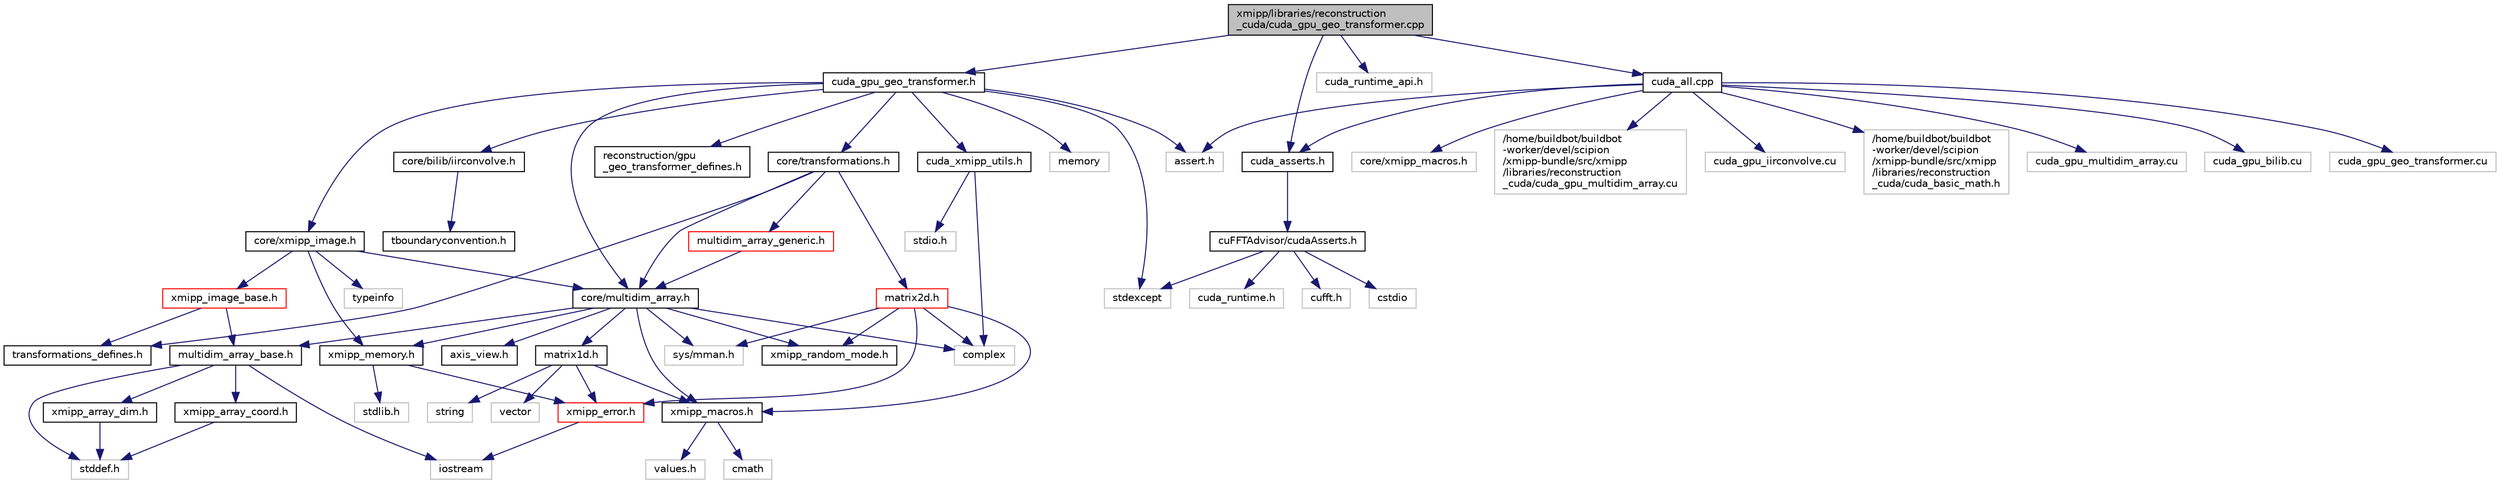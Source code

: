 digraph "xmipp/libraries/reconstruction_cuda/cuda_gpu_geo_transformer.cpp"
{
  edge [fontname="Helvetica",fontsize="10",labelfontname="Helvetica",labelfontsize="10"];
  node [fontname="Helvetica",fontsize="10",shape=record];
  Node0 [label="xmipp/libraries/reconstruction\l_cuda/cuda_gpu_geo_transformer.cpp",height=0.2,width=0.4,color="black", fillcolor="grey75", style="filled", fontcolor="black"];
  Node0 -> Node1 [color="midnightblue",fontsize="10",style="solid",fontname="Helvetica"];
  Node1 [label="cuda_gpu_geo_transformer.h",height=0.2,width=0.4,color="black", fillcolor="white", style="filled",URL="$cuda__gpu__geo__transformer_8h.html"];
  Node1 -> Node2 [color="midnightblue",fontsize="10",style="solid",fontname="Helvetica"];
  Node2 [label="assert.h",height=0.2,width=0.4,color="grey75", fillcolor="white", style="filled"];
  Node1 -> Node3 [color="midnightblue",fontsize="10",style="solid",fontname="Helvetica"];
  Node3 [label="stdexcept",height=0.2,width=0.4,color="grey75", fillcolor="white", style="filled"];
  Node1 -> Node4 [color="midnightblue",fontsize="10",style="solid",fontname="Helvetica"];
  Node4 [label="memory",height=0.2,width=0.4,color="grey75", fillcolor="white", style="filled"];
  Node1 -> Node5 [color="midnightblue",fontsize="10",style="solid",fontname="Helvetica"];
  Node5 [label="core/multidim_array.h",height=0.2,width=0.4,color="black", fillcolor="white", style="filled",URL="$multidim__array_8h.html"];
  Node5 -> Node6 [color="midnightblue",fontsize="10",style="solid",fontname="Helvetica"];
  Node6 [label="xmipp_macros.h",height=0.2,width=0.4,color="black", fillcolor="white", style="filled",URL="$xmipp__macros_8h.html"];
  Node6 -> Node7 [color="midnightblue",fontsize="10",style="solid",fontname="Helvetica"];
  Node7 [label="values.h",height=0.2,width=0.4,color="grey75", fillcolor="white", style="filled"];
  Node6 -> Node8 [color="midnightblue",fontsize="10",style="solid",fontname="Helvetica"];
  Node8 [label="cmath",height=0.2,width=0.4,color="grey75", fillcolor="white", style="filled"];
  Node5 -> Node9 [color="midnightblue",fontsize="10",style="solid",fontname="Helvetica"];
  Node9 [label="sys/mman.h",height=0.2,width=0.4,color="grey75", fillcolor="white", style="filled"];
  Node5 -> Node10 [color="midnightblue",fontsize="10",style="solid",fontname="Helvetica"];
  Node10 [label="complex",height=0.2,width=0.4,color="grey75", fillcolor="white", style="filled"];
  Node5 -> Node11 [color="midnightblue",fontsize="10",style="solid",fontname="Helvetica"];
  Node11 [label="matrix1d.h",height=0.2,width=0.4,color="black", fillcolor="white", style="filled",URL="$matrix1d_8h.html"];
  Node11 -> Node12 [color="midnightblue",fontsize="10",style="solid",fontname="Helvetica"];
  Node12 [label="string",height=0.2,width=0.4,color="grey75", fillcolor="white", style="filled"];
  Node11 -> Node13 [color="midnightblue",fontsize="10",style="solid",fontname="Helvetica"];
  Node13 [label="vector",height=0.2,width=0.4,color="grey75", fillcolor="white", style="filled"];
  Node11 -> Node14 [color="midnightblue",fontsize="10",style="solid",fontname="Helvetica"];
  Node14 [label="xmipp_error.h",height=0.2,width=0.4,color="red", fillcolor="white", style="filled",URL="$xmipp__error_8h.html"];
  Node14 -> Node15 [color="midnightblue",fontsize="10",style="solid",fontname="Helvetica"];
  Node15 [label="iostream",height=0.2,width=0.4,color="grey75", fillcolor="white", style="filled"];
  Node11 -> Node6 [color="midnightblue",fontsize="10",style="solid",fontname="Helvetica"];
  Node5 -> Node18 [color="midnightblue",fontsize="10",style="solid",fontname="Helvetica"];
  Node18 [label="xmipp_random_mode.h",height=0.2,width=0.4,color="black", fillcolor="white", style="filled",URL="$xmipp__random__mode_8h.html"];
  Node5 -> Node19 [color="midnightblue",fontsize="10",style="solid",fontname="Helvetica"];
  Node19 [label="multidim_array_base.h",height=0.2,width=0.4,color="black", fillcolor="white", style="filled",URL="$multidim__array__base_8h.html"];
  Node19 -> Node20 [color="midnightblue",fontsize="10",style="solid",fontname="Helvetica"];
  Node20 [label="stddef.h",height=0.2,width=0.4,color="grey75", fillcolor="white", style="filled"];
  Node19 -> Node15 [color="midnightblue",fontsize="10",style="solid",fontname="Helvetica"];
  Node19 -> Node21 [color="midnightblue",fontsize="10",style="solid",fontname="Helvetica"];
  Node21 [label="xmipp_array_dim.h",height=0.2,width=0.4,color="black", fillcolor="white", style="filled",URL="$xmipp__array__dim_8h.html"];
  Node21 -> Node20 [color="midnightblue",fontsize="10",style="solid",fontname="Helvetica"];
  Node19 -> Node22 [color="midnightblue",fontsize="10",style="solid",fontname="Helvetica"];
  Node22 [label="xmipp_array_coord.h",height=0.2,width=0.4,color="black", fillcolor="white", style="filled",URL="$xmipp__array__coord_8h.html"];
  Node22 -> Node20 [color="midnightblue",fontsize="10",style="solid",fontname="Helvetica"];
  Node5 -> Node23 [color="midnightblue",fontsize="10",style="solid",fontname="Helvetica"];
  Node23 [label="xmipp_memory.h",height=0.2,width=0.4,color="black", fillcolor="white", style="filled",URL="$xmipp__memory_8h.html"];
  Node23 -> Node24 [color="midnightblue",fontsize="10",style="solid",fontname="Helvetica"];
  Node24 [label="stdlib.h",height=0.2,width=0.4,color="grey75", fillcolor="white", style="filled"];
  Node23 -> Node14 [color="midnightblue",fontsize="10",style="solid",fontname="Helvetica"];
  Node5 -> Node25 [color="midnightblue",fontsize="10",style="solid",fontname="Helvetica"];
  Node25 [label="axis_view.h",height=0.2,width=0.4,color="black", fillcolor="white", style="filled",URL="$axis__view_8h.html"];
  Node1 -> Node26 [color="midnightblue",fontsize="10",style="solid",fontname="Helvetica"];
  Node26 [label="core/transformations.h",height=0.2,width=0.4,color="black", fillcolor="white", style="filled",URL="$transformations_8h.html"];
  Node26 -> Node27 [color="midnightblue",fontsize="10",style="solid",fontname="Helvetica"];
  Node27 [label="matrix2d.h",height=0.2,width=0.4,color="red", fillcolor="white", style="filled",URL="$matrix2d_8h.html"];
  Node27 -> Node10 [color="midnightblue",fontsize="10",style="solid",fontname="Helvetica"];
  Node27 -> Node18 [color="midnightblue",fontsize="10",style="solid",fontname="Helvetica"];
  Node27 -> Node6 [color="midnightblue",fontsize="10",style="solid",fontname="Helvetica"];
  Node27 -> Node14 [color="midnightblue",fontsize="10",style="solid",fontname="Helvetica"];
  Node27 -> Node9 [color="midnightblue",fontsize="10",style="solid",fontname="Helvetica"];
  Node26 -> Node5 [color="midnightblue",fontsize="10",style="solid",fontname="Helvetica"];
  Node26 -> Node28 [color="midnightblue",fontsize="10",style="solid",fontname="Helvetica"];
  Node28 [label="multidim_array_generic.h",height=0.2,width=0.4,color="red", fillcolor="white", style="filled",URL="$multidim__array__generic_8h.html"];
  Node28 -> Node5 [color="midnightblue",fontsize="10",style="solid",fontname="Helvetica"];
  Node26 -> Node30 [color="midnightblue",fontsize="10",style="solid",fontname="Helvetica"];
  Node30 [label="transformations_defines.h",height=0.2,width=0.4,color="black", fillcolor="white", style="filled",URL="$transformations__defines_8h.html"];
  Node1 -> Node31 [color="midnightblue",fontsize="10",style="solid",fontname="Helvetica"];
  Node31 [label="core/xmipp_image.h",height=0.2,width=0.4,color="black", fillcolor="white", style="filled",URL="$xmipp__image_8h.html"];
  Node31 -> Node32 [color="midnightblue",fontsize="10",style="solid",fontname="Helvetica"];
  Node32 [label="typeinfo",height=0.2,width=0.4,color="grey75", fillcolor="white", style="filled"];
  Node31 -> Node5 [color="midnightblue",fontsize="10",style="solid",fontname="Helvetica"];
  Node31 -> Node33 [color="midnightblue",fontsize="10",style="solid",fontname="Helvetica"];
  Node33 [label="xmipp_image_base.h",height=0.2,width=0.4,color="red", fillcolor="white", style="filled",URL="$xmipp__image__base_8h.html"];
  Node33 -> Node19 [color="midnightblue",fontsize="10",style="solid",fontname="Helvetica"];
  Node33 -> Node30 [color="midnightblue",fontsize="10",style="solid",fontname="Helvetica"];
  Node31 -> Node23 [color="midnightblue",fontsize="10",style="solid",fontname="Helvetica"];
  Node1 -> Node59 [color="midnightblue",fontsize="10",style="solid",fontname="Helvetica"];
  Node59 [label="core/bilib/iirconvolve.h",height=0.2,width=0.4,color="black", fillcolor="white", style="filled",URL="$iirconvolve_8h.html"];
  Node59 -> Node60 [color="midnightblue",fontsize="10",style="solid",fontname="Helvetica"];
  Node60 [label="tboundaryconvention.h",height=0.2,width=0.4,color="black", fillcolor="white", style="filled",URL="$tboundaryconvention_8h.html"];
  Node1 -> Node61 [color="midnightblue",fontsize="10",style="solid",fontname="Helvetica"];
  Node61 [label="reconstruction/gpu\l_geo_transformer_defines.h",height=0.2,width=0.4,color="black", fillcolor="white", style="filled",URL="$gpu__geo__transformer__defines_8h.html"];
  Node1 -> Node62 [color="midnightblue",fontsize="10",style="solid",fontname="Helvetica"];
  Node62 [label="cuda_xmipp_utils.h",height=0.2,width=0.4,color="black", fillcolor="white", style="filled",URL="$cuda__xmipp__utils_8h.html"];
  Node62 -> Node63 [color="midnightblue",fontsize="10",style="solid",fontname="Helvetica"];
  Node63 [label="stdio.h",height=0.2,width=0.4,color="grey75", fillcolor="white", style="filled"];
  Node62 -> Node10 [color="midnightblue",fontsize="10",style="solid",fontname="Helvetica"];
  Node0 -> Node64 [color="midnightblue",fontsize="10",style="solid",fontname="Helvetica"];
  Node64 [label="cuda_asserts.h",height=0.2,width=0.4,color="black", fillcolor="white", style="filled",URL="$cuda__asserts_8h.html"];
  Node64 -> Node65 [color="midnightblue",fontsize="10",style="solid",fontname="Helvetica"];
  Node65 [label="cuFFTAdvisor/cudaAsserts.h",height=0.2,width=0.4,color="black", fillcolor="white", style="filled",URL="$cudaAsserts_8h.html"];
  Node65 -> Node66 [color="midnightblue",fontsize="10",style="solid",fontname="Helvetica"];
  Node66 [label="cuda_runtime.h",height=0.2,width=0.4,color="grey75", fillcolor="white", style="filled"];
  Node65 -> Node67 [color="midnightblue",fontsize="10",style="solid",fontname="Helvetica"];
  Node67 [label="cufft.h",height=0.2,width=0.4,color="grey75", fillcolor="white", style="filled"];
  Node65 -> Node68 [color="midnightblue",fontsize="10",style="solid",fontname="Helvetica"];
  Node68 [label="cstdio",height=0.2,width=0.4,color="grey75", fillcolor="white", style="filled"];
  Node65 -> Node3 [color="midnightblue",fontsize="10",style="solid",fontname="Helvetica"];
  Node0 -> Node69 [color="midnightblue",fontsize="10",style="solid",fontname="Helvetica"];
  Node69 [label="cuda_runtime_api.h",height=0.2,width=0.4,color="grey75", fillcolor="white", style="filled"];
  Node0 -> Node70 [color="midnightblue",fontsize="10",style="solid",fontname="Helvetica"];
  Node70 [label="cuda_all.cpp",height=0.2,width=0.4,color="black", fillcolor="white", style="filled",URL="$cuda__all_8cpp.html"];
  Node70 -> Node71 [color="midnightblue",fontsize="10",style="solid",fontname="Helvetica"];
  Node71 [label="cuda_gpu_bilib.cu",height=0.2,width=0.4,color="grey75", fillcolor="white", style="filled"];
  Node70 -> Node72 [color="midnightblue",fontsize="10",style="solid",fontname="Helvetica"];
  Node72 [label="cuda_gpu_geo_transformer.cu",height=0.2,width=0.4,color="grey75", fillcolor="white", style="filled"];
  Node70 -> Node73 [color="midnightblue",fontsize="10",style="solid",fontname="Helvetica"];
  Node73 [label="core/xmipp_macros.h",height=0.2,width=0.4,color="grey75", fillcolor="white", style="filled"];
  Node70 -> Node2 [color="midnightblue",fontsize="10",style="solid",fontname="Helvetica"];
  Node70 -> Node74 [color="midnightblue",fontsize="10",style="solid",fontname="Helvetica"];
  Node74 [label="/home/buildbot/buildbot\l-worker/devel/scipion\l/xmipp-bundle/src/xmipp\l/libraries/reconstruction\l_cuda/cuda_gpu_multidim_array.cu",height=0.2,width=0.4,color="grey75", fillcolor="white", style="filled"];
  Node70 -> Node75 [color="midnightblue",fontsize="10",style="solid",fontname="Helvetica"];
  Node75 [label="cuda_gpu_iirconvolve.cu",height=0.2,width=0.4,color="grey75", fillcolor="white", style="filled"];
  Node70 -> Node64 [color="midnightblue",fontsize="10",style="solid",fontname="Helvetica"];
  Node70 -> Node76 [color="midnightblue",fontsize="10",style="solid",fontname="Helvetica"];
  Node76 [label="/home/buildbot/buildbot\l-worker/devel/scipion\l/xmipp-bundle/src/xmipp\l/libraries/reconstruction\l_cuda/cuda_basic_math.h",height=0.2,width=0.4,color="grey75", fillcolor="white", style="filled"];
  Node70 -> Node77 [color="midnightblue",fontsize="10",style="solid",fontname="Helvetica"];
  Node77 [label="cuda_gpu_multidim_array.cu",height=0.2,width=0.4,color="grey75", fillcolor="white", style="filled"];
}
